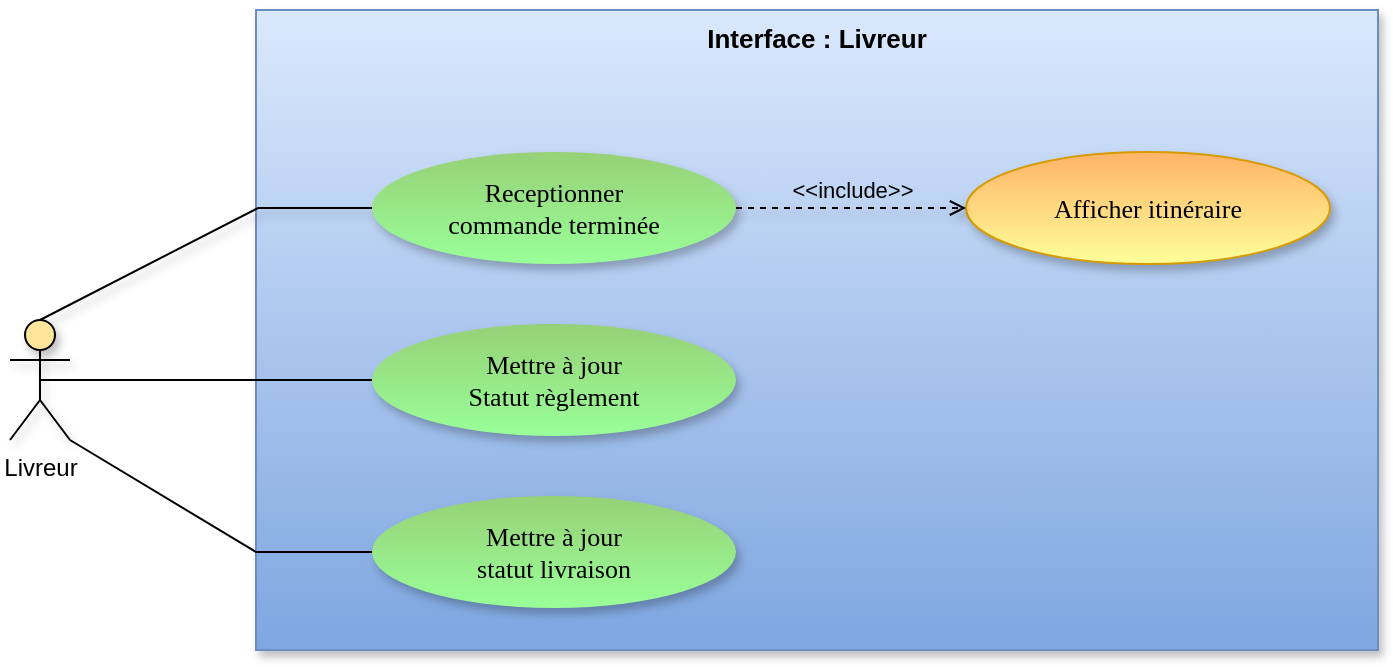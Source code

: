 <mxfile version="12.1.3" type="device" pages="1"><diagram id="bkSCLMoICxBSAnXHUYa0" name="Page-1"><mxGraphModel dx="2241" dy="1345" grid="0" gridSize="10" guides="1" tooltips="1" connect="1" arrows="1" fold="1" page="0" pageScale="1" pageWidth="827" pageHeight="1169" math="0" shadow="0"><root><mxCell id="0"/><mxCell id="1" parent="0"/><mxCell id="yk2qMLH-7XdfjXA5R85d-1" value="&lt;font style=&quot;font-size: 13px&quot;&gt;Interface : Livreur&lt;br&gt;&lt;/font&gt;" style="rounded=0;whiteSpace=wrap;html=1;gradientColor=#7ea6e0;fillColor=#dae8fc;strokeColor=#6c8ebf;fontStyle=1;verticalAlign=top;align=center;labelBackgroundColor=none;shadow=1;" parent="1" vertex="1"><mxGeometry x="-16" y="-299" width="561" height="320" as="geometry"/></mxCell><mxCell id="yk2qMLH-7XdfjXA5R85d-26" style="rounded=0;orthogonalLoop=1;jettySize=auto;html=1;exitX=0.5;exitY=0;exitDx=0;exitDy=0;exitPerimeter=0;shadow=1;labelBackgroundColor=none;entryX=0;entryY=0.5;entryDx=0;entryDy=0;endArrow=none;endFill=0;" parent="1" source="yk2qMLH-7XdfjXA5R85d-5" target="yk2qMLH-7XdfjXA5R85d-23" edge="1"><mxGeometry relative="1" as="geometry"><Array as="points"><mxPoint x="-15" y="-200"/></Array></mxGeometry></mxCell><mxCell id="3PuYyUnR3oDuZvPZ2I-l-1" style="rounded=0;orthogonalLoop=1;jettySize=auto;html=1;exitX=0.5;exitY=0.5;exitDx=0;exitDy=0;exitPerimeter=0;entryX=0;entryY=0.5;entryDx=0;entryDy=0;endArrow=none;endFill=0;" edge="1" parent="1" source="yk2qMLH-7XdfjXA5R85d-5" target="yk2qMLH-7XdfjXA5R85d-21"><mxGeometry relative="1" as="geometry"><Array as="points"><mxPoint x="-20" y="-114"/></Array></mxGeometry></mxCell><mxCell id="3PuYyUnR3oDuZvPZ2I-l-3" style="edgeStyle=none;rounded=0;orthogonalLoop=1;jettySize=auto;html=1;exitX=1;exitY=1;exitDx=0;exitDy=0;exitPerimeter=0;entryX=0;entryY=0.5;entryDx=0;entryDy=0;endArrow=none;endFill=0;" edge="1" parent="1" source="yk2qMLH-7XdfjXA5R85d-5"><mxGeometry relative="1" as="geometry"><mxPoint x="42" y="-28" as="targetPoint"/><Array as="points"><mxPoint x="-16" y="-28"/></Array></mxGeometry></mxCell><mxCell id="yk2qMLH-7XdfjXA5R85d-5" value="Livreur" style="shape=umlActor;verticalLabelPosition=bottom;labelBackgroundColor=none;verticalAlign=top;html=1;outlineConnect=0;fillColor=#FFE599;shadow=1;" parent="1" vertex="1"><mxGeometry x="-139" y="-144" width="30" height="60" as="geometry"/></mxCell><mxCell id="yk2qMLH-7XdfjXA5R85d-8" value="&lt;div&gt;Mettre à jour&lt;/div&gt;&lt;div&gt;statut livraison&lt;br&gt;&lt;/div&gt;" style="ellipse;whiteSpace=wrap;html=1;shadow=1;fillColor=#97D077;fontFamily=Verdana;strokeColor=none;gradientColor=#99FF99;fontSize=13;labelBackgroundColor=none;" parent="1" vertex="1"><mxGeometry x="42" y="-56" width="182" height="56" as="geometry"/></mxCell><mxCell id="yk2qMLH-7XdfjXA5R85d-19" value="Afficher itinéraire" style="ellipse;whiteSpace=wrap;html=1;shadow=1;fillColor=#FFB366;fontFamily=Verdana;strokeColor=#d79b00;gradientColor=#FFFF99;fontSize=13;labelBackgroundColor=none;" parent="1" vertex="1"><mxGeometry x="339" y="-228" width="182" height="56" as="geometry"/></mxCell><mxCell id="yk2qMLH-7XdfjXA5R85d-20" value="&amp;lt;&amp;lt;include&amp;gt;&amp;gt;" style="edgeStyle=none;html=1;endArrow=open;verticalAlign=bottom;dashed=1;labelBackgroundColor=none;exitX=1;exitY=0.5;exitDx=0;exitDy=0;entryX=0;entryY=0.5;entryDx=0;entryDy=0;shadow=1;" parent="1" source="yk2qMLH-7XdfjXA5R85d-23" target="yk2qMLH-7XdfjXA5R85d-19" edge="1"><mxGeometry width="160" relative="1" as="geometry"><mxPoint x="-78" y="292" as="sourcePoint"/><mxPoint x="82" y="292" as="targetPoint"/></mxGeometry></mxCell><mxCell id="yk2qMLH-7XdfjXA5R85d-21" value="&lt;div&gt;Mettre à jour&lt;/div&gt;&lt;div&gt;Statut règlement&lt;br&gt;&lt;/div&gt;" style="ellipse;whiteSpace=wrap;html=1;shadow=1;fillColor=#97D077;fontFamily=Verdana;strokeColor=none;gradientColor=#99FF99;fontSize=13;labelBackgroundColor=none;" parent="1" vertex="1"><mxGeometry x="42" y="-142" width="182" height="56" as="geometry"/></mxCell><mxCell id="yk2qMLH-7XdfjXA5R85d-23" value="&lt;div&gt;Receptionner&lt;/div&gt;&lt;div&gt;commande terminée&lt;br&gt;&lt;/div&gt;" style="ellipse;whiteSpace=wrap;html=1;shadow=1;fillColor=#97D077;fontFamily=Verdana;strokeColor=none;gradientColor=#99FF99;fontSize=13;labelBackgroundColor=none;" parent="1" vertex="1"><mxGeometry x="42" y="-228" width="182" height="56" as="geometry"/></mxCell></root></mxGraphModel></diagram></mxfile>